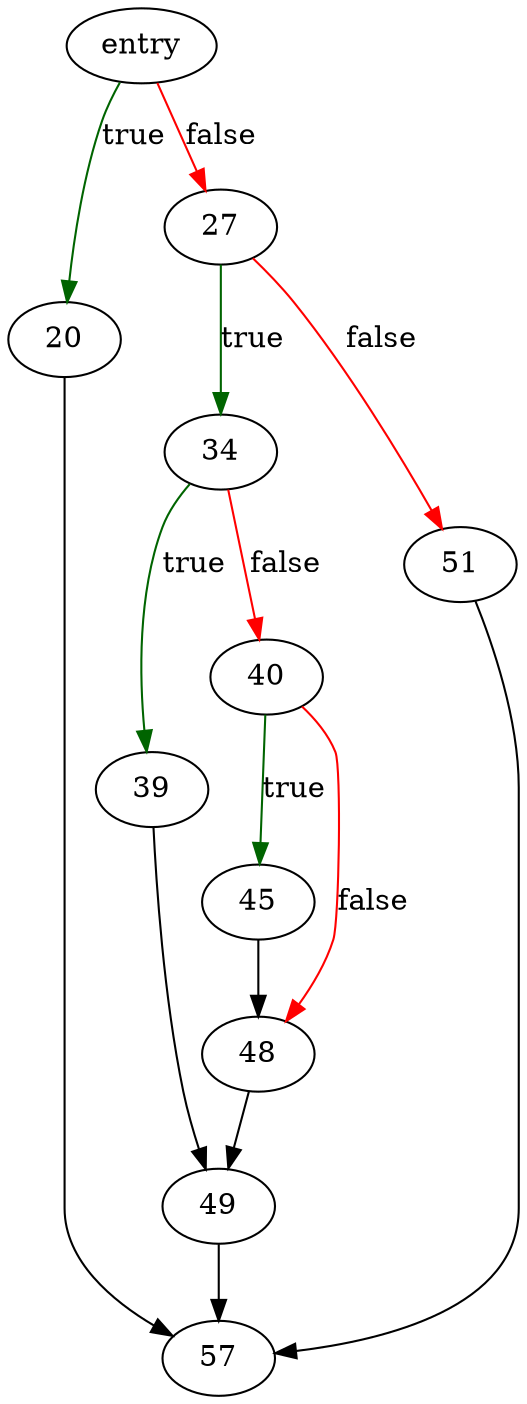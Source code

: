 digraph "dotlockLock" {
	// Node definitions.
	2 [label=entry];
	20;
	27;
	34;
	39;
	40;
	45;
	48;
	49;
	51;
	57;

	// Edge definitions.
	2 -> 20 [
		color=darkgreen
		label=true
	];
	2 -> 27 [
		color=red
		label=false
	];
	20 -> 57;
	27 -> 34 [
		color=darkgreen
		label=true
	];
	27 -> 51 [
		color=red
		label=false
	];
	34 -> 39 [
		color=darkgreen
		label=true
	];
	34 -> 40 [
		color=red
		label=false
	];
	39 -> 49;
	40 -> 45 [
		color=darkgreen
		label=true
	];
	40 -> 48 [
		color=red
		label=false
	];
	45 -> 48;
	48 -> 49;
	49 -> 57;
	51 -> 57;
}